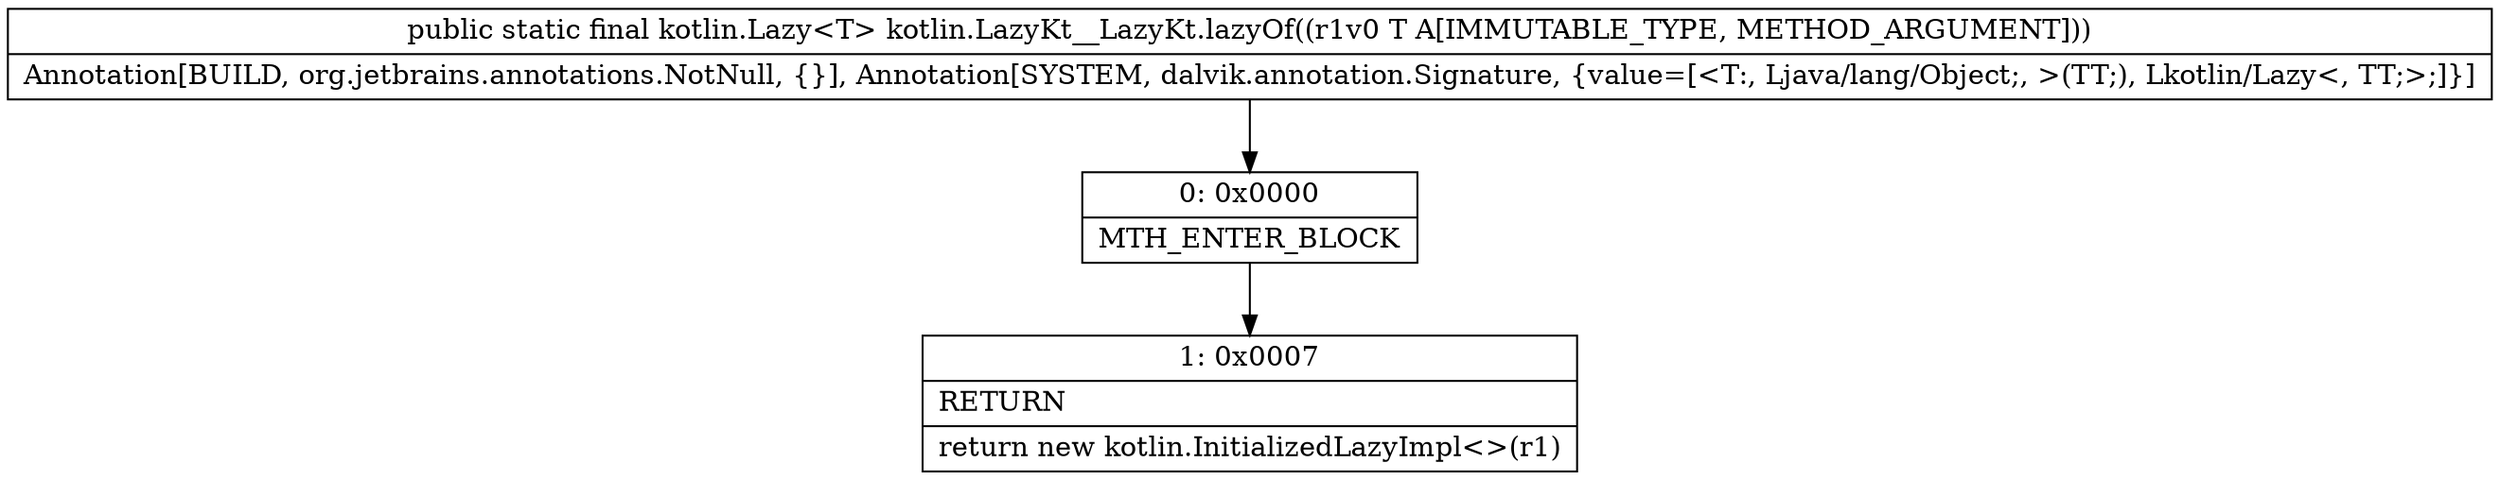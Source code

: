 digraph "CFG forkotlin.LazyKt__LazyKt.lazyOf(Ljava\/lang\/Object;)Lkotlin\/Lazy;" {
Node_0 [shape=record,label="{0\:\ 0x0000|MTH_ENTER_BLOCK\l}"];
Node_1 [shape=record,label="{1\:\ 0x0007|RETURN\l|return new kotlin.InitializedLazyImpl\<\>(r1)\l}"];
MethodNode[shape=record,label="{public static final kotlin.Lazy\<T\> kotlin.LazyKt__LazyKt.lazyOf((r1v0 T A[IMMUTABLE_TYPE, METHOD_ARGUMENT]))  | Annotation[BUILD, org.jetbrains.annotations.NotNull, \{\}], Annotation[SYSTEM, dalvik.annotation.Signature, \{value=[\<T:, Ljava\/lang\/Object;, \>(TT;), Lkotlin\/Lazy\<, TT;\>;]\}]\l}"];
MethodNode -> Node_0;
Node_0 -> Node_1;
}

